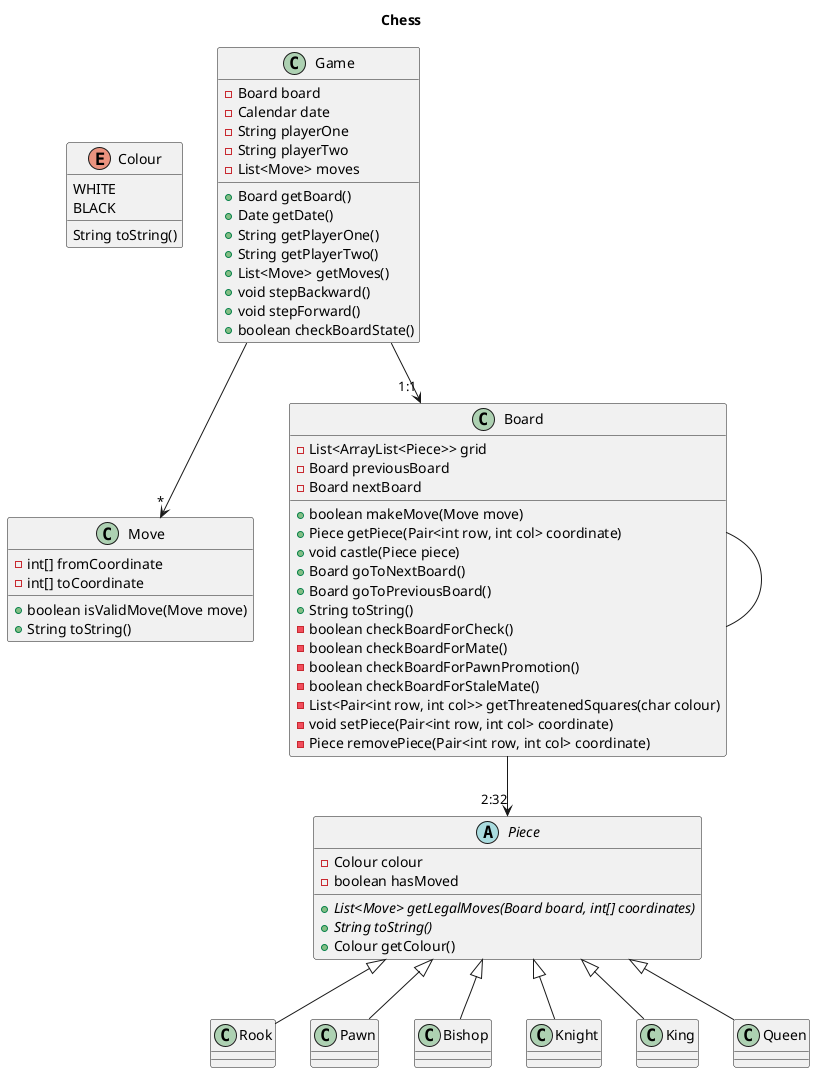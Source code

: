 @startuml Chess
title Chess


enum Colour {
    WHITE
    BLACK
    String toString()
}

class Move {
    -int[] fromCoordinate
    -int[] toCoordinate
    +boolean isValidMove(Move move)
    +String toString()

}

class Board {
    -List<ArrayList<Piece>> grid
    -Board previousBoard
    -Board nextBoard
    +boolean makeMove(Move move)
    +Piece getPiece(Pair<int row, int col> coordinate)
    +void castle(Piece piece)
    +Board goToNextBoard()
    +Board goToPreviousBoard()
    +String toString()
    -boolean checkBoardForCheck()
    -boolean checkBoardForMate()
    -boolean checkBoardForPawnPromotion()
    -boolean checkBoardForStaleMate()
    -List<Pair<int row, int col>> getThreatenedSquares(char colour)
    -void setPiece(Pair<int row, int col> coordinate)
    -Piece removePiece(Pair<int row, int col> coordinate)
    

}

class Game {
    -Board board
    -Calendar date
    -String playerOne
    -String playerTwo
    -List<Move> moves
    +Board getBoard()
    +Date getDate()
    +String getPlayerOne()
    +String getPlayerTwo()
    +List<Move> getMoves()
    +void stepBackward()
    +void stepForward()
    +boolean checkBoardState()

}

abstract class Piece {
    -Colour colour
    -boolean hasMoved
    + {abstract} List<Move> getLegalMoves(Board board, int[] coordinates)
    + {abstract} String toString()
    +Colour getColour()
    
}

class Rook extends Piece {
}

class Pawn extends Piece {

}

class Bishop extends Piece {
    
}

class Knight extends Piece {

}

class King extends Piece {

}

class Queen extends Piece {

}

Game --> "*" Move
Game --> "1:1" Board
Board  --> "2:32" Piece
Board -- Board



@enduml